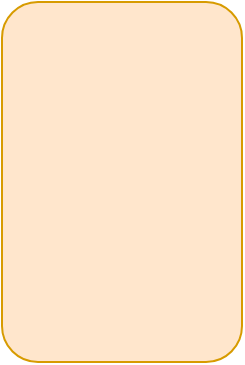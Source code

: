 <mxfile version="17.4.1" type="github">
  <diagram id="xSaAz-QnL78K2W7Jx5Gl" name="Page-1">
    <mxGraphModel dx="1038" dy="547" grid="1" gridSize="10" guides="1" tooltips="1" connect="1" arrows="1" fold="1" page="1" pageScale="1" pageWidth="850" pageHeight="1100" math="0" shadow="0">
      <root>
        <mxCell id="0" />
        <mxCell id="1" parent="0" />
        <mxCell id="DuocsHU0LZ-BtInAZdM0-1" value="" style="rounded=1;whiteSpace=wrap;html=1;fillColor=#ffe6cc;strokeColor=#d79b00;" parent="1" vertex="1">
          <mxGeometry x="150" y="60" width="120" height="180" as="geometry" />
        </mxCell>
      </root>
    </mxGraphModel>
  </diagram>
</mxfile>
